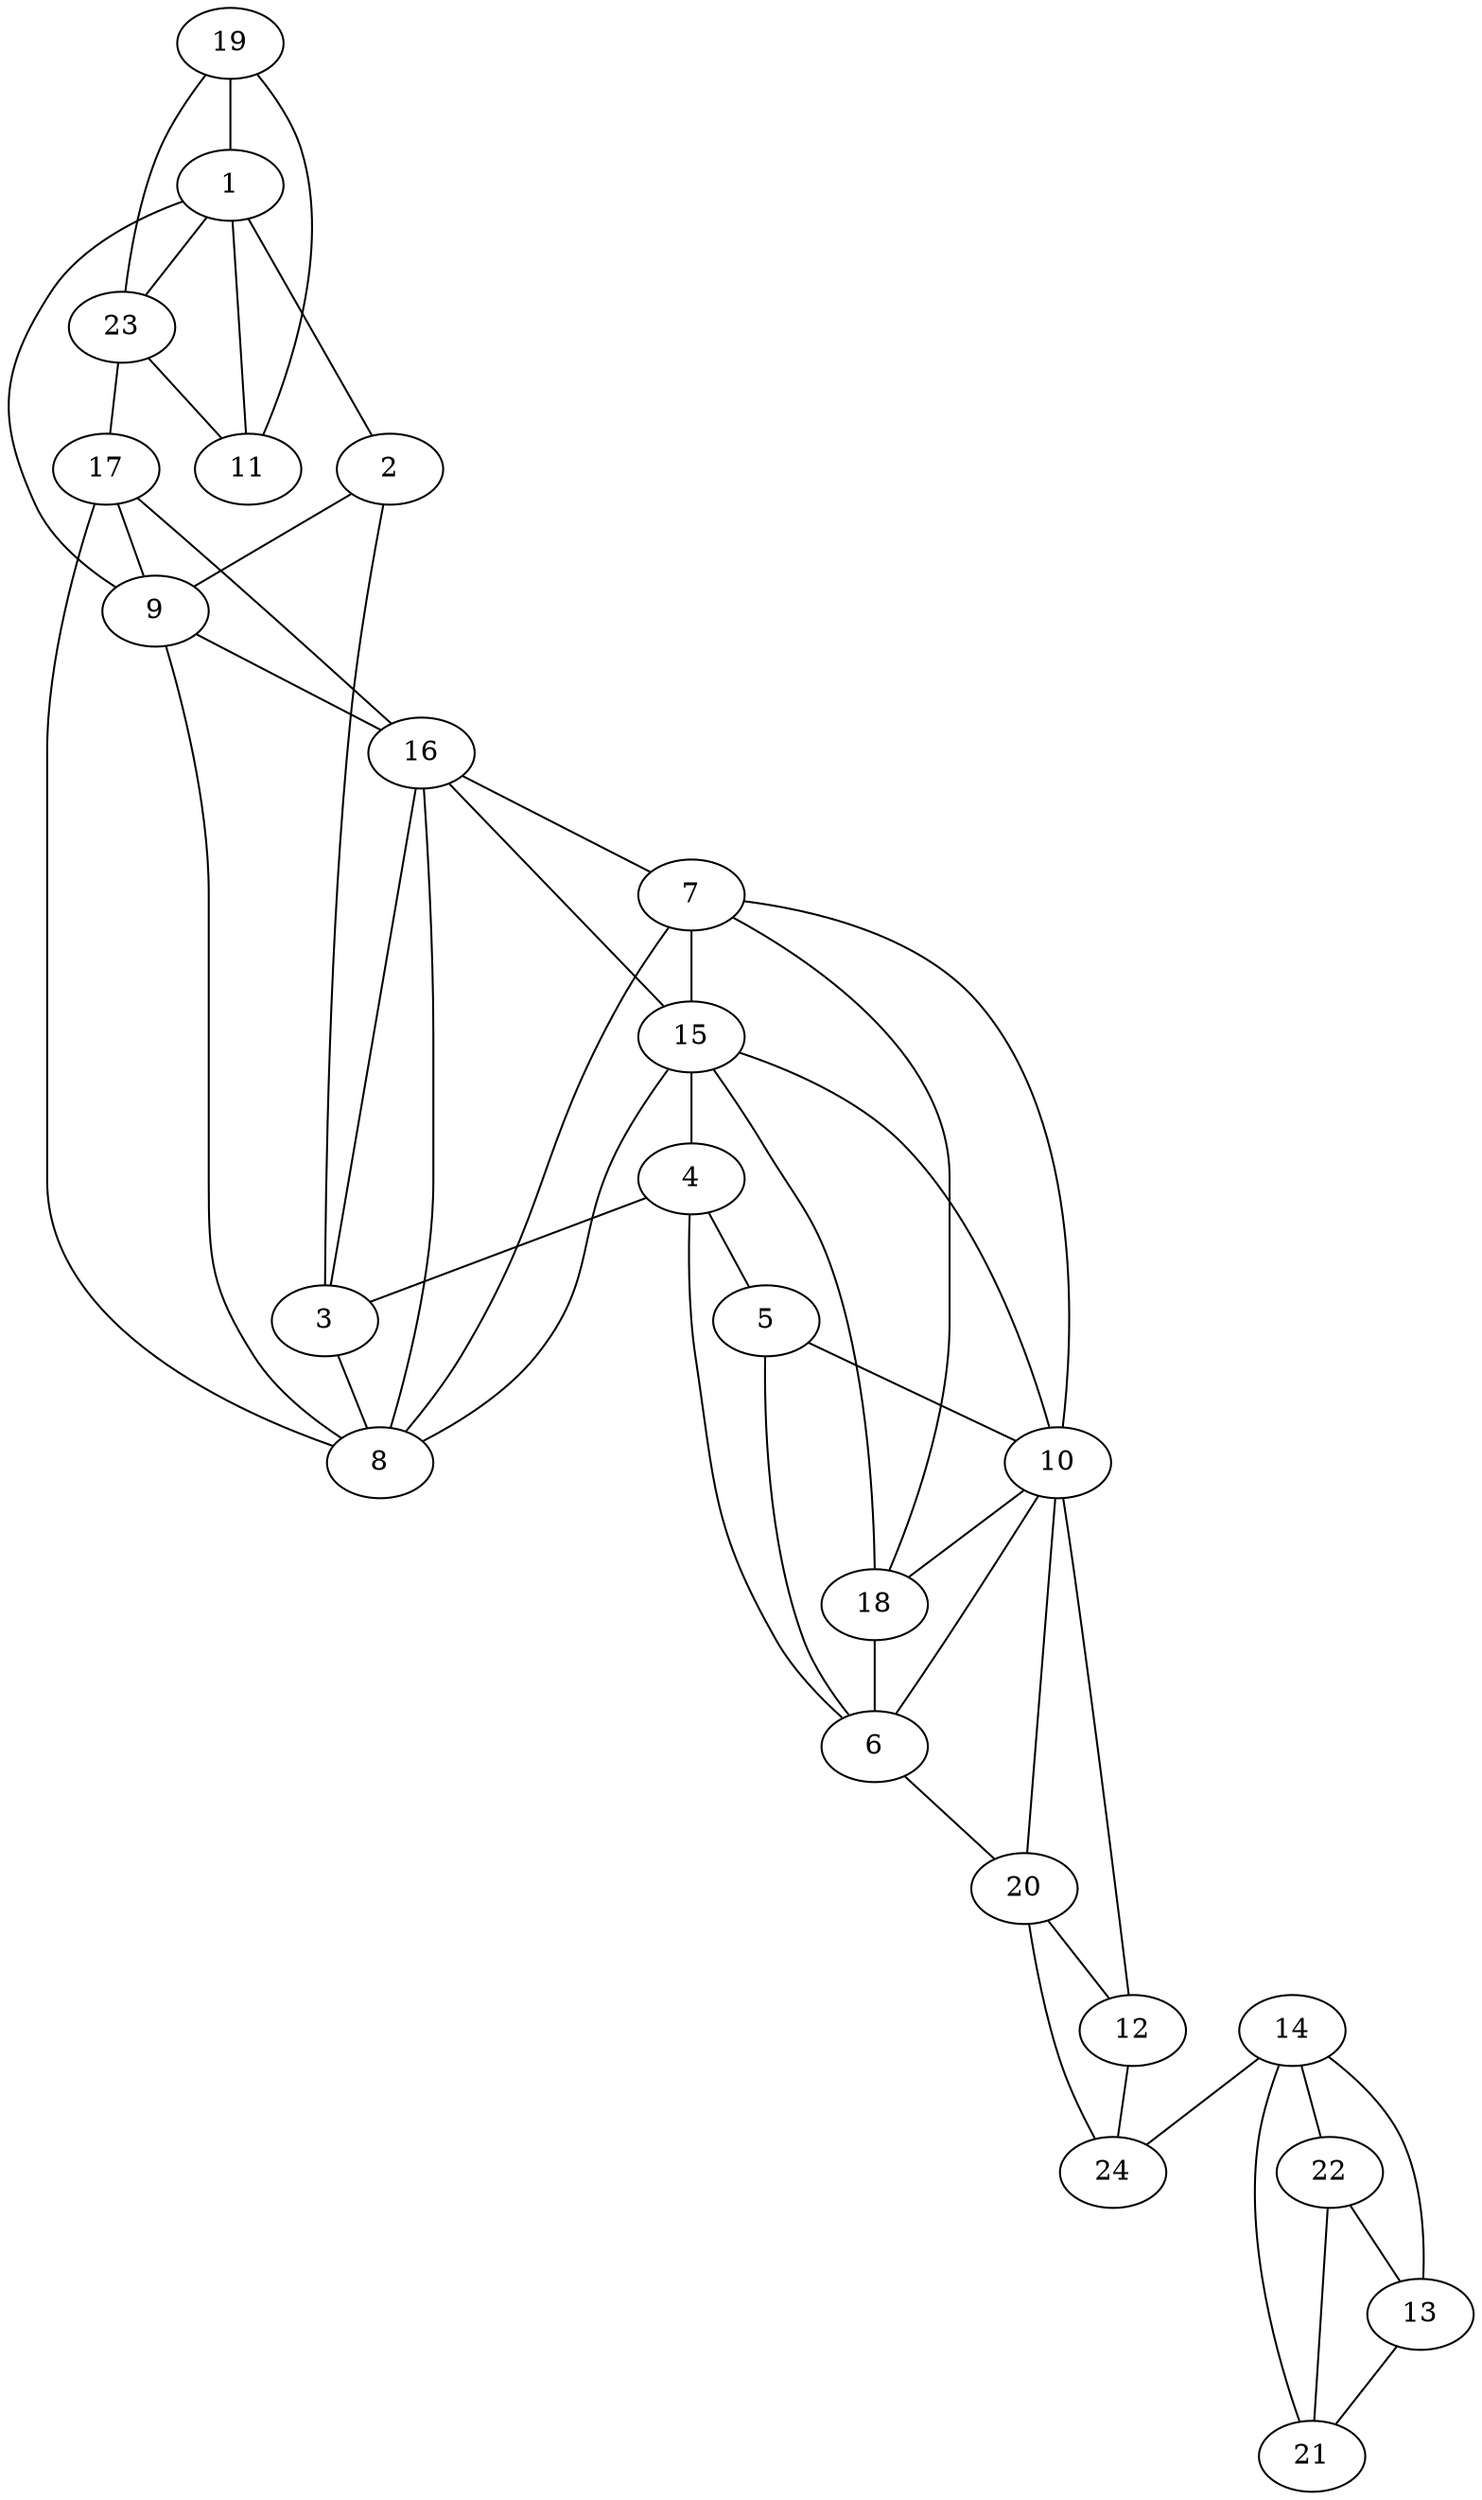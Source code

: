 graph pdb1mvt {
	1	 [aaLength=14,
		sequence=PLRNEFRYFQRMTT,
		type=0];
	2	 [aaLength=7,
		sequence=GKKTWFS,
		type=0];
	1 -- 2	 [distance0="29.84281",
		frequency=1,
		type0=1];
	9	 [aaLength=7,
		sequence=KQNLVIM,
		type=1];
	1 -- 9	 [distance0="34.78749",
		frequency=1,
		type0=3];
	23	 [aaLength=3,
		sequence=MGI,
		type=1];
	1 -- 23	 [distance0="30.88964",
		frequency=1,
		type0=2];
	3	 [aaLength=5,
		sequence=IPEKN,
		type=0];
	2 -- 3	 [distance0="13.87263",
		distance1="0.0",
		frequency=2,
		type0=1,
		type1=5];
	2 -- 9	 [distance0="31.58241",
		frequency=1,
		type0=3];
	8	 [aaLength=6,
		sequence=GRINLV,
		type=1];
	3 -- 8	 [distance0="20.86175",
		frequency=1,
		type0=2];
	16	 [aaLength=6,
		sequence=GRINLV,
		type=1];
	3 -- 16	 [distance0="20.86175",
		distance1="4.0",
		frequency=2,
		type0=3,
		type1=4];
	4	 [aaLength=9,
		sequence=RSLDDALKL,
		type=0];
	4 -- 3	 [distance0="39.17588",
		frequency=1,
		type0=3];
	5	 [aaLength=6,
		sequence=EQPELA,
		type=0];
	4 -- 5	 [distance0="14.68307",
		distance1="1.0",
		frequency=2,
		type0=1,
		type1=4];
	6	 [aaLength=10,
		sequence=GGSSVYKEAM,
		type=0];
	4 -- 6	 [distance0="25.51846",
		frequency=1,
		type0=2];
	10	 [aaLength=6,
		sequence=KVDMVW,
		type=1];
	5 -- 10	 [distance0="37.75048",
		distance1="1.0",
		frequency=2,
		type0=3,
		type1=4];
	6 -- 5	 [distance0="21.5883",
		frequency=1,
		type0=1];
	6 -- 10	 [distance0="43.56006",
		frequency=1,
		type0=3];
	20	 [aaLength=8,
		sequence=HLKLFVTR,
		type=1];
	6 -- 20	 [distance0="4.0",
		frequency=1,
		type0=4];
	7	 [aaLength=3,
		sequence=HFL,
		type=1];
	7 -- 8	 [distance0="18.0",
		frequency=1,
		type0=2];
	15	 [aaLength=3,
		sequence=HFL,
		type=1];
	7 -- 15	 [distance0="0.0",
		frequency=1,
		type0=5];
	9 -- 8	 [distance0="23.0",
		frequency=1,
		type0=2];
	9 -- 16	 [distance0="23.0",
		frequency=1,
		type0=3];
	10 -- 7	 [distance0="21.0",
		frequency=1,
		type0=2];
	10 -- 15	 [distance0="21.0",
		frequency=1,
		type0=3];
	18	 [aaLength=6,
		sequence=KVDMVW,
		type=1];
	10 -- 18	 [distance0="0.0",
		frequency=1,
		type0=5];
	11	 [aaLength=8,
		sequence=SLNCIVAV,
		type=1];
	11 -- 1	 [distance0="36.59467",
		frequency=1,
		type0=3];
	12	 [aaLength=8,
		sequence=HLKLFVTR,
		type=1];
	12 -- 10	 [distance0="22.0",
		frequency=1,
		type0=3];
	24	 [aaLength=2,
		sequence=DT,
		type=1];
	12 -- 24	 [distance0="15.0",
		distance1="7.0",
		frequency=2,
		type0=2,
		type1=4];
	13	 [aaLength=9,
		sequence=GIKYKFEVY,
		type=1];
	14	 [aaLength=2,
		sequence=YK,
		type=1];
	13 -- 14	 [distance0="18.0",
		frequency=1,
		type0=3];
	21	 [aaLength=9,
		sequence=GIKYKFEVY,
		type=1];
	13 -- 21	 [distance0="0.0",
		distance1="0.0",
		frequency=2,
		type0=1,
		type1=5];
	22	 [aaLength=3,
		sequence=VQE,
		type=1];
	14 -- 22	 [distance0="13.0",
		distance1="11.0",
		frequency=2,
		type0=2,
		type1=4];
	14 -- 24	 [distance0="11.0",
		frequency=1,
		type0=1];
	15 -- 4	 [distance0="1.0",
		frequency=1,
		type0=4];
	15 -- 8	 [distance0="18.0",
		frequency=1,
		type0=2];
	15 -- 16	 [distance0="18.0",
		frequency=1,
		type0=3];
	16 -- 7	 [distance0="18.0",
		frequency=1,
		type0=2];
	16 -- 8	 [distance0="0.0",
		frequency=1,
		type0=5];
	17	 [aaLength=7,
		sequence=KQNLVIM,
		type=1];
	17 -- 9	 [distance0="0.0",
		frequency=1,
		type0=5];
	17 -- 8	 [distance0="23.0",
		frequency=1,
		type0=2];
	17 -- 16	 [distance0="23.0",
		frequency=1,
		type0=3];
	18 -- 7	 [distance0="21.0",
		frequency=1,
		type0=2];
	18 -- 6	 [distance0="2.0",
		frequency=1,
		type0=4];
	18 -- 15	 [distance0="21.0",
		frequency=1,
		type0=3];
	19	 [aaLength=8,
		sequence=SLNCIVAV,
		type=1];
	19 -- 1	 [distance0="36.59467",
		frequency=1,
		type0=3];
	19 -- 11	 [distance0="0.0",
		frequency=1,
		type0=5];
	19 -- 23	 [distance0="11.0",
		frequency=1,
		type0=2];
	20 -- 10	 [distance0="22.0",
		frequency=1,
		type0=3];
	20 -- 12	 [distance0="0.0",
		frequency=1,
		type0=5];
	20 -- 24	 [distance0="15.0",
		frequency=1,
		type0=2];
	21 -- 14	 [distance0="18.0",
		frequency=1,
		type0=3];
	21 -- 22	 [distance0="5.0",
		frequency=1,
		type0=2];
	22 -- 13	 [distance0="5.0",
		distance1="2.0",
		frequency=2,
		type0=1,
		type1=4];
	23 -- 11	 [distance0="11.0",
		frequency=1,
		type0=1];
	23 -- 17	 [distance0="29.0",
		frequency=1,
		type0=4];
}
